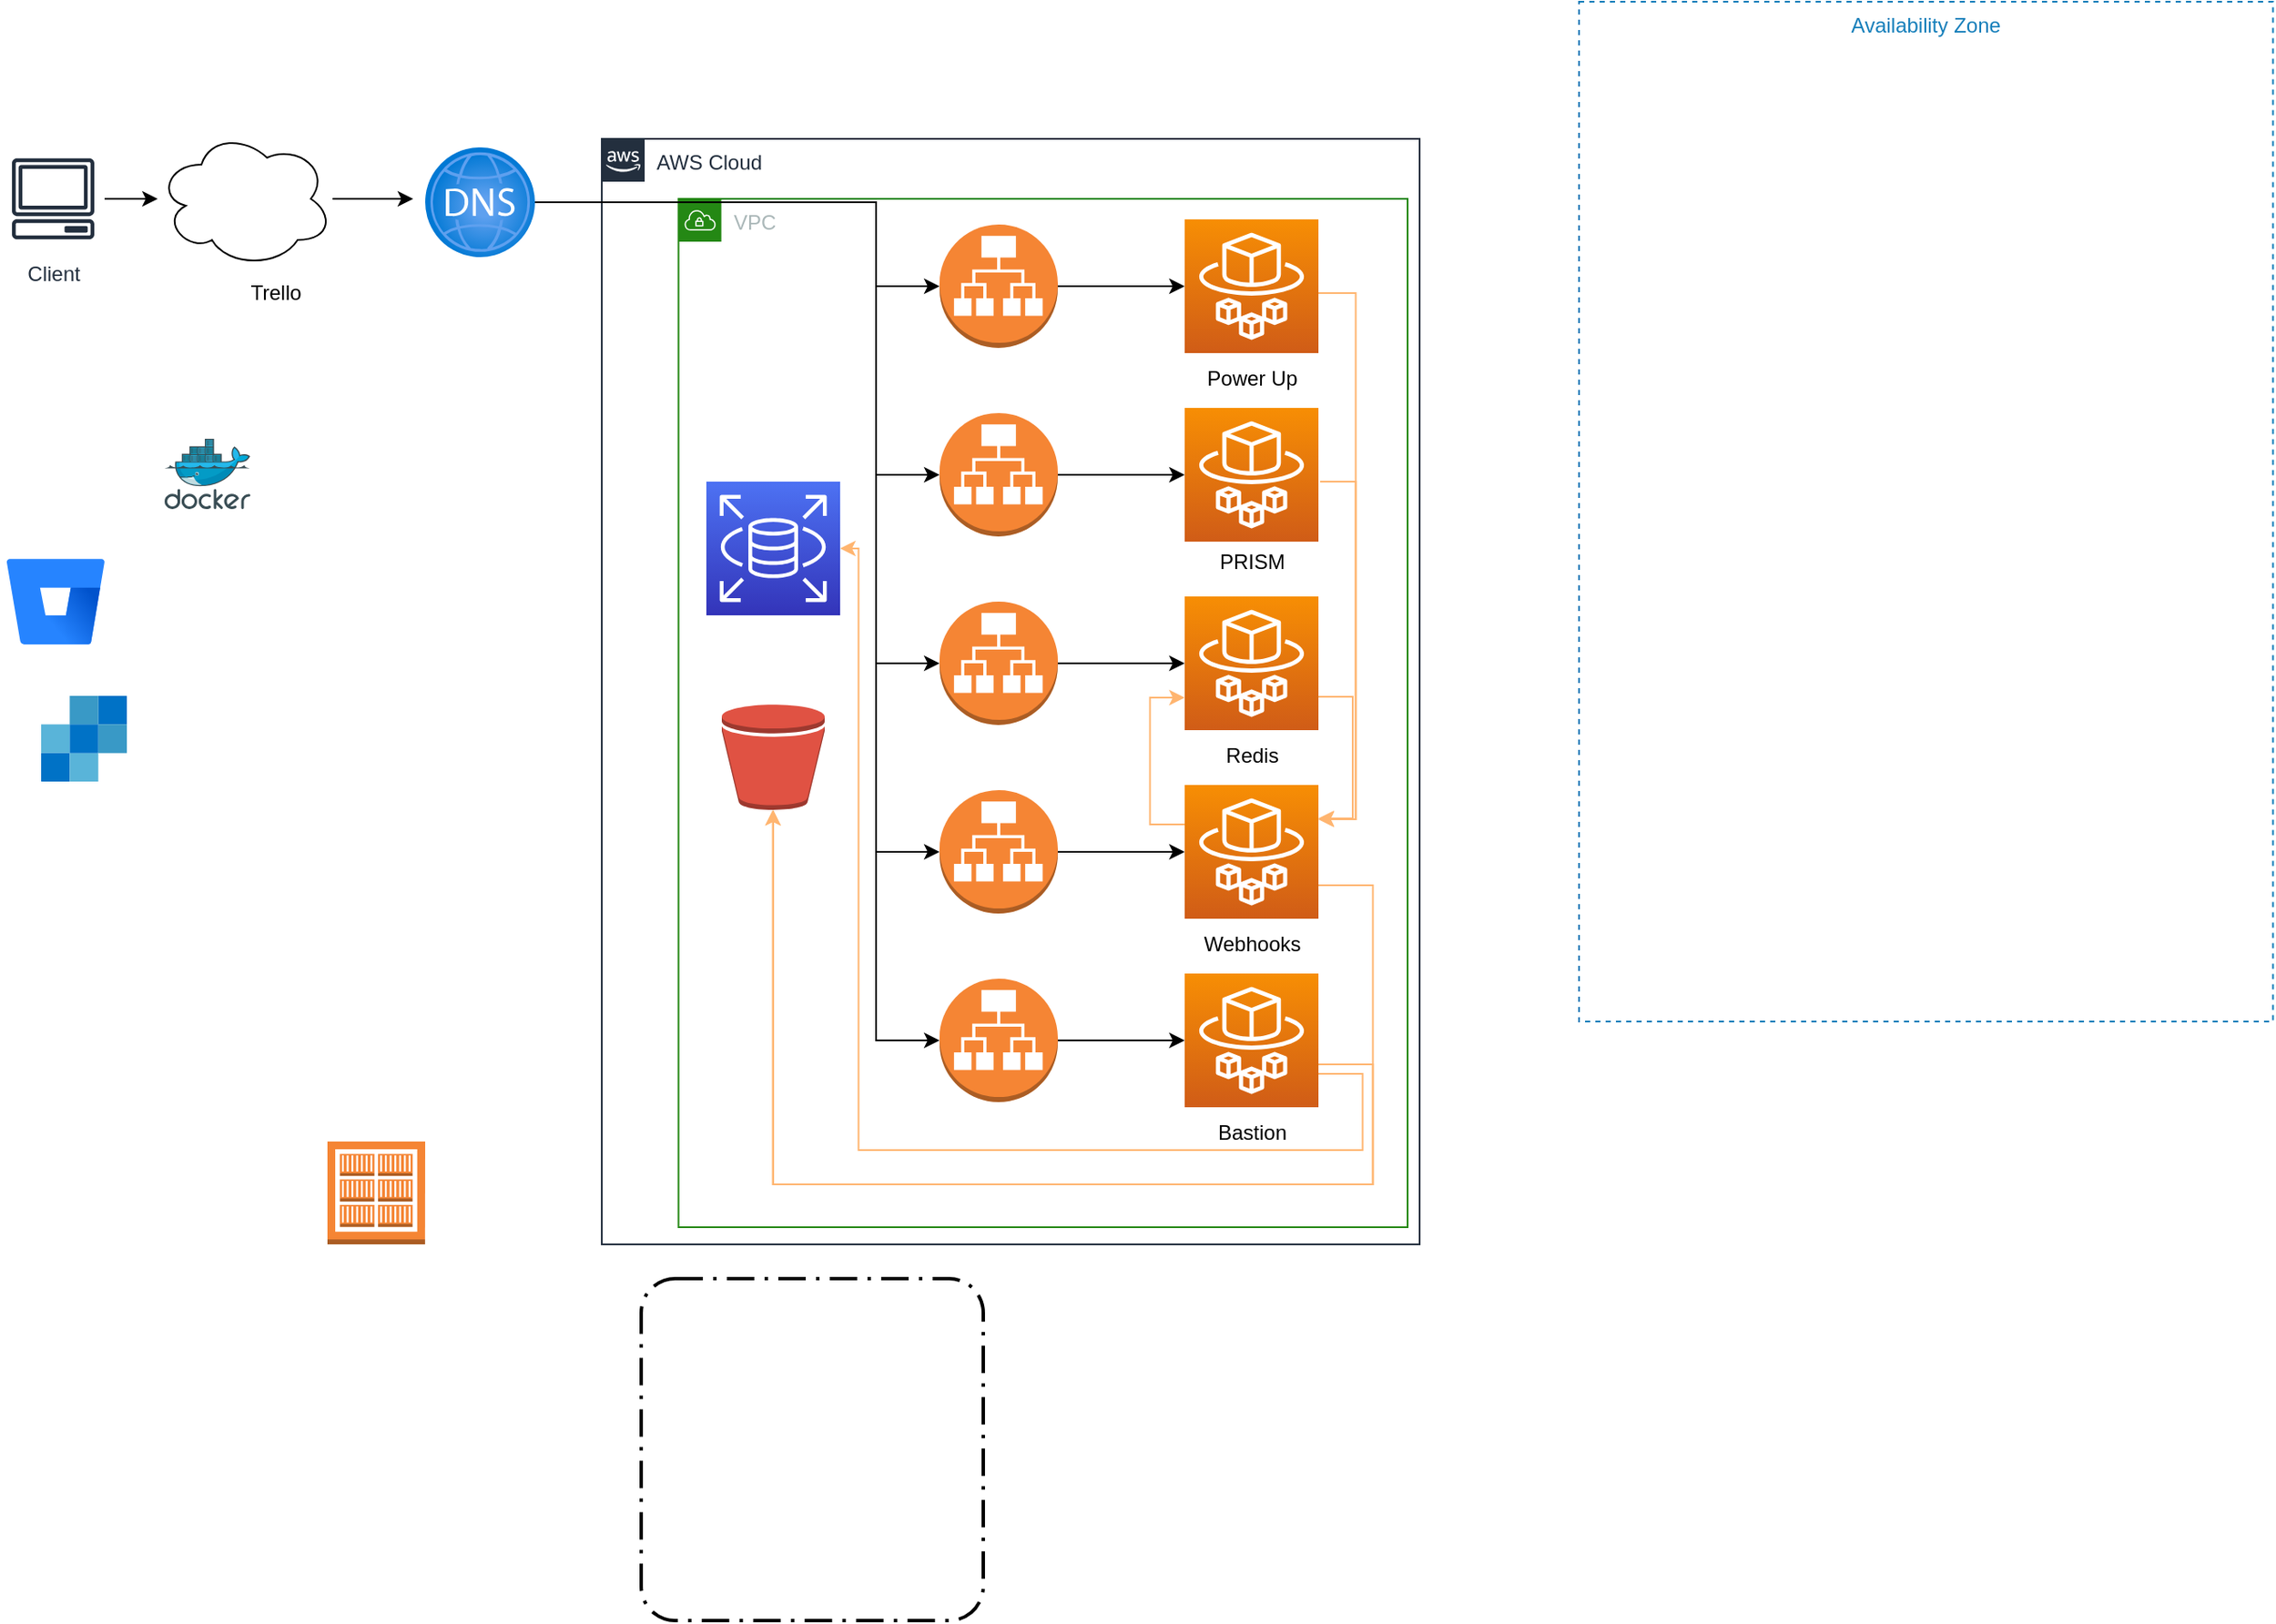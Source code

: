 <mxfile version="20.7.3" type="github">
  <diagram id="urTWICyJ32s46pe6_w5w" name="Page-1">
    <mxGraphModel dx="1430" dy="1863" grid="1" gridSize="10" guides="1" tooltips="1" connect="1" arrows="1" fold="1" page="1" pageScale="1" pageWidth="850" pageHeight="1100" math="0" shadow="0">
      <root>
        <mxCell id="0" />
        <mxCell id="1" parent="0" />
        <mxCell id="LYvefTR0ZhCz4yNLu3Uy-5" style="edgeStyle=orthogonalEdgeStyle;rounded=0;orthogonalLoop=1;jettySize=auto;html=1;" edge="1" parent="1" source="ZAxf61MUc5lf0A0-14Nk-15">
          <mxGeometry relative="1" as="geometry">
            <mxPoint x="240" y="65" as="targetPoint" />
          </mxGeometry>
        </mxCell>
        <mxCell id="ZAxf61MUc5lf0A0-14Nk-15" value="" style="ellipse;shape=cloud;whiteSpace=wrap;html=1;" parent="1" vertex="1">
          <mxGeometry x="91" y="25" width="102" height="80" as="geometry" />
        </mxCell>
        <mxCell id="ZAxf61MUc5lf0A0-14Nk-1" value="" style="sketch=0;aspect=fixed;html=1;points=[];align=center;image;fontSize=12;image=img/lib/mscae/Docker.svg;" parent="1" vertex="1">
          <mxGeometry x="95" y="205" width="50" height="41" as="geometry" />
        </mxCell>
        <mxCell id="LYvefTR0ZhCz4yNLu3Uy-4" style="edgeStyle=orthogonalEdgeStyle;rounded=0;orthogonalLoop=1;jettySize=auto;html=1;" edge="1" parent="1" source="ZAxf61MUc5lf0A0-14Nk-2" target="ZAxf61MUc5lf0A0-14Nk-15">
          <mxGeometry relative="1" as="geometry" />
        </mxCell>
        <mxCell id="ZAxf61MUc5lf0A0-14Nk-2" value="Client" style="sketch=0;outlineConnect=0;fontColor=#232F3E;gradientColor=none;strokeColor=#232F3E;fillColor=#ffffff;dashed=0;verticalLabelPosition=bottom;verticalAlign=top;align=center;html=1;fontSize=12;fontStyle=0;aspect=fixed;shape=mxgraph.aws4.resourceIcon;resIcon=mxgraph.aws4.client;" parent="1" vertex="1">
          <mxGeometry y="35" width="60" height="60" as="geometry" />
        </mxCell>
        <mxCell id="ZAxf61MUc5lf0A0-14Nk-3" value="" style="shape=image;html=1;verticalAlign=top;verticalLabelPosition=bottom;labelBackgroundColor=#ffffff;imageAspect=0;aspect=fixed;image=https://cdn4.iconfinder.com/data/icons/socialcones/508/Trello-128.png" parent="1" vertex="1">
          <mxGeometry x="139" y="44" width="42" height="42" as="geometry" />
        </mxCell>
        <mxCell id="ZAxf61MUc5lf0A0-14Nk-4" value="" style="sketch=0;aspect=fixed;html=1;points=[];align=center;image;fontSize=12;image=img/lib/mscae/SendGrid_Accounts.svg;" parent="1" vertex="1">
          <mxGeometry x="23" y="355" width="50" height="50" as="geometry" />
        </mxCell>
        <mxCell id="ZAxf61MUc5lf0A0-14Nk-6" value="AWS Cloud" style="points=[[0,0],[0.25,0],[0.5,0],[0.75,0],[1,0],[1,0.25],[1,0.5],[1,0.75],[1,1],[0.75,1],[0.5,1],[0.25,1],[0,1],[0,0.75],[0,0.5],[0,0.25]];outlineConnect=0;gradientColor=none;html=1;whiteSpace=wrap;fontSize=12;fontStyle=0;container=1;pointerEvents=0;collapsible=0;recursiveResize=0;shape=mxgraph.aws4.group;grIcon=mxgraph.aws4.group_aws_cloud_alt;strokeColor=#232F3E;fillColor=none;verticalAlign=top;align=left;spacingLeft=30;fontColor=#232F3E;dashed=0;" parent="1" vertex="1">
          <mxGeometry x="350" y="30" width="477" height="645" as="geometry" />
        </mxCell>
        <mxCell id="ZAxf61MUc5lf0A0-14Nk-7" value="VPC" style="points=[[0,0],[0.25,0],[0.5,0],[0.75,0],[1,0],[1,0.25],[1,0.5],[1,0.75],[1,1],[0.75,1],[0.5,1],[0.25,1],[0,1],[0,0.75],[0,0.5],[0,0.25]];outlineConnect=0;gradientColor=none;html=1;whiteSpace=wrap;fontSize=12;fontStyle=0;container=1;pointerEvents=0;collapsible=0;recursiveResize=0;shape=mxgraph.aws4.group;grIcon=mxgraph.aws4.group_vpc;strokeColor=#248814;fillColor=none;verticalAlign=top;align=left;spacingLeft=30;fontColor=#AAB7B8;dashed=0;" parent="ZAxf61MUc5lf0A0-14Nk-6" vertex="1">
          <mxGeometry x="44.75" y="35" width="425.25" height="600" as="geometry" />
        </mxCell>
        <mxCell id="LYvefTR0ZhCz4yNLu3Uy-21" style="edgeStyle=orthogonalEdgeStyle;rounded=0;orthogonalLoop=1;jettySize=auto;html=1;entryX=0;entryY=0.5;entryDx=0;entryDy=0;entryPerimeter=0;" edge="1" parent="ZAxf61MUc5lf0A0-14Nk-7" source="ZAxf61MUc5lf0A0-14Nk-10" target="LYvefTR0ZhCz4yNLu3Uy-10">
          <mxGeometry relative="1" as="geometry" />
        </mxCell>
        <mxCell id="ZAxf61MUc5lf0A0-14Nk-10" value="" style="outlineConnect=0;dashed=0;verticalLabelPosition=bottom;verticalAlign=top;align=center;html=1;shape=mxgraph.aws3.application_load_balancer;fillColor=#F58534;gradientColor=none;" parent="ZAxf61MUc5lf0A0-14Nk-7" vertex="1">
          <mxGeometry x="152.25" y="15" width="69" height="72" as="geometry" />
        </mxCell>
        <mxCell id="LYvefTR0ZhCz4yNLu3Uy-34" style="edgeStyle=orthogonalEdgeStyle;rounded=0;orthogonalLoop=1;jettySize=auto;html=1;strokeColor=#FFB570;exitX=1;exitY=0.75;exitDx=0;exitDy=0;exitPerimeter=0;entryX=1;entryY=0.25;entryDx=0;entryDy=0;entryPerimeter=0;" edge="1" parent="ZAxf61MUc5lf0A0-14Nk-7" source="ZAxf61MUc5lf0A0-14Nk-11" target="LYvefTR0ZhCz4yNLu3Uy-13">
          <mxGeometry relative="1" as="geometry" />
        </mxCell>
        <mxCell id="ZAxf61MUc5lf0A0-14Nk-11" value="" style="sketch=0;points=[[0,0,0],[0.25,0,0],[0.5,0,0],[0.75,0,0],[1,0,0],[0,1,0],[0.25,1,0],[0.5,1,0],[0.75,1,0],[1,1,0],[0,0.25,0],[0,0.5,0],[0,0.75,0],[1,0.25,0],[1,0.5,0],[1,0.75,0]];outlineConnect=0;fontColor=#232F3E;gradientColor=#F78E04;gradientDirection=north;fillColor=#D05C17;strokeColor=#ffffff;dashed=0;verticalLabelPosition=bottom;verticalAlign=top;align=center;html=1;fontSize=12;fontStyle=0;aspect=fixed;shape=mxgraph.aws4.resourceIcon;resIcon=mxgraph.aws4.fargate;" parent="ZAxf61MUc5lf0A0-14Nk-7" vertex="1">
          <mxGeometry x="295.25" y="232" width="78" height="78" as="geometry" />
        </mxCell>
        <mxCell id="LYvefTR0ZhCz4yNLu3Uy-22" style="edgeStyle=orthogonalEdgeStyle;rounded=0;orthogonalLoop=1;jettySize=auto;html=1;" edge="1" parent="ZAxf61MUc5lf0A0-14Nk-7" source="LYvefTR0ZhCz4yNLu3Uy-6" target="LYvefTR0ZhCz4yNLu3Uy-11">
          <mxGeometry relative="1" as="geometry" />
        </mxCell>
        <mxCell id="LYvefTR0ZhCz4yNLu3Uy-6" value="" style="outlineConnect=0;dashed=0;verticalLabelPosition=bottom;verticalAlign=top;align=center;html=1;shape=mxgraph.aws3.application_load_balancer;fillColor=#F58534;gradientColor=none;" vertex="1" parent="ZAxf61MUc5lf0A0-14Nk-7">
          <mxGeometry x="152.25" y="125" width="69" height="72" as="geometry" />
        </mxCell>
        <mxCell id="LYvefTR0ZhCz4yNLu3Uy-25" style="edgeStyle=orthogonalEdgeStyle;rounded=0;orthogonalLoop=1;jettySize=auto;html=1;" edge="1" parent="ZAxf61MUc5lf0A0-14Nk-7" source="LYvefTR0ZhCz4yNLu3Uy-7" target="LYvefTR0ZhCz4yNLu3Uy-12">
          <mxGeometry relative="1" as="geometry" />
        </mxCell>
        <mxCell id="LYvefTR0ZhCz4yNLu3Uy-7" value="" style="outlineConnect=0;dashed=0;verticalLabelPosition=bottom;verticalAlign=top;align=center;html=1;shape=mxgraph.aws3.application_load_balancer;fillColor=#F58534;gradientColor=none;" vertex="1" parent="ZAxf61MUc5lf0A0-14Nk-7">
          <mxGeometry x="152.25" y="455" width="69" height="72" as="geometry" />
        </mxCell>
        <mxCell id="LYvefTR0ZhCz4yNLu3Uy-23" style="edgeStyle=orthogonalEdgeStyle;rounded=0;orthogonalLoop=1;jettySize=auto;html=1;" edge="1" parent="ZAxf61MUc5lf0A0-14Nk-7" source="LYvefTR0ZhCz4yNLu3Uy-8" target="ZAxf61MUc5lf0A0-14Nk-11">
          <mxGeometry relative="1" as="geometry" />
        </mxCell>
        <mxCell id="LYvefTR0ZhCz4yNLu3Uy-8" value="" style="outlineConnect=0;dashed=0;verticalLabelPosition=bottom;verticalAlign=top;align=center;html=1;shape=mxgraph.aws3.application_load_balancer;fillColor=#F58534;gradientColor=none;" vertex="1" parent="ZAxf61MUc5lf0A0-14Nk-7">
          <mxGeometry x="152.25" y="235" width="69" height="72" as="geometry" />
        </mxCell>
        <mxCell id="LYvefTR0ZhCz4yNLu3Uy-24" style="edgeStyle=orthogonalEdgeStyle;rounded=0;orthogonalLoop=1;jettySize=auto;html=1;" edge="1" parent="ZAxf61MUc5lf0A0-14Nk-7" source="LYvefTR0ZhCz4yNLu3Uy-9" target="LYvefTR0ZhCz4yNLu3Uy-13">
          <mxGeometry relative="1" as="geometry" />
        </mxCell>
        <mxCell id="LYvefTR0ZhCz4yNLu3Uy-9" value="" style="outlineConnect=0;dashed=0;verticalLabelPosition=bottom;verticalAlign=top;align=center;html=1;shape=mxgraph.aws3.application_load_balancer;fillColor=#F58534;gradientColor=none;" vertex="1" parent="ZAxf61MUc5lf0A0-14Nk-7">
          <mxGeometry x="152.25" y="345" width="69" height="72" as="geometry" />
        </mxCell>
        <mxCell id="LYvefTR0ZhCz4yNLu3Uy-32" style="edgeStyle=orthogonalEdgeStyle;rounded=0;orthogonalLoop=1;jettySize=auto;html=1;strokeColor=#FFB570;entryX=1;entryY=0.25;entryDx=0;entryDy=0;entryPerimeter=0;" edge="1" parent="ZAxf61MUc5lf0A0-14Nk-7" source="LYvefTR0ZhCz4yNLu3Uy-10" target="LYvefTR0ZhCz4yNLu3Uy-13">
          <mxGeometry relative="1" as="geometry">
            <mxPoint x="373.25" y="255" as="targetPoint" />
            <Array as="points">
              <mxPoint x="395" y="55" />
              <mxPoint x="395" y="362" />
              <mxPoint x="373" y="362" />
            </Array>
          </mxGeometry>
        </mxCell>
        <mxCell id="LYvefTR0ZhCz4yNLu3Uy-10" value="" style="sketch=0;points=[[0,0,0],[0.25,0,0],[0.5,0,0],[0.75,0,0],[1,0,0],[0,1,0],[0.25,1,0],[0.5,1,0],[0.75,1,0],[1,1,0],[0,0.25,0],[0,0.5,0],[0,0.75,0],[1,0.25,0],[1,0.5,0],[1,0.75,0]];outlineConnect=0;fontColor=#232F3E;gradientColor=#F78E04;gradientDirection=north;fillColor=#D05C17;strokeColor=#ffffff;dashed=0;verticalLabelPosition=bottom;verticalAlign=top;align=center;html=1;fontSize=12;fontStyle=0;aspect=fixed;shape=mxgraph.aws4.resourceIcon;resIcon=mxgraph.aws4.fargate;" vertex="1" parent="ZAxf61MUc5lf0A0-14Nk-7">
          <mxGeometry x="295.25" y="12" width="78" height="78" as="geometry" />
        </mxCell>
        <mxCell id="LYvefTR0ZhCz4yNLu3Uy-33" style="edgeStyle=orthogonalEdgeStyle;rounded=0;orthogonalLoop=1;jettySize=auto;html=1;entryX=1;entryY=0.25;entryDx=0;entryDy=0;entryPerimeter=0;exitX=1;exitY=0.5;exitDx=0;exitDy=0;exitPerimeter=0;strokeColor=#FFB570;" edge="1" parent="ZAxf61MUc5lf0A0-14Nk-7" target="LYvefTR0ZhCz4yNLu3Uy-13">
          <mxGeometry relative="1" as="geometry">
            <mxPoint x="374.25" y="165" as="sourcePoint" />
            <mxPoint x="374.25" y="255.5" as="targetPoint" />
            <Array as="points">
              <mxPoint x="395" y="165" />
              <mxPoint x="395" y="362" />
              <mxPoint x="373" y="362" />
            </Array>
          </mxGeometry>
        </mxCell>
        <mxCell id="LYvefTR0ZhCz4yNLu3Uy-11" value="" style="sketch=0;points=[[0,0,0],[0.25,0,0],[0.5,0,0],[0.75,0,0],[1,0,0],[0,1,0],[0.25,1,0],[0.5,1,0],[0.75,1,0],[1,1,0],[0,0.25,0],[0,0.5,0],[0,0.75,0],[1,0.25,0],[1,0.5,0],[1,0.75,0]];outlineConnect=0;fontColor=#232F3E;gradientColor=#F78E04;gradientDirection=north;fillColor=#D05C17;strokeColor=#ffffff;dashed=0;verticalLabelPosition=bottom;verticalAlign=top;align=center;html=1;fontSize=12;fontStyle=0;aspect=fixed;shape=mxgraph.aws4.resourceIcon;resIcon=mxgraph.aws4.fargate;" vertex="1" parent="ZAxf61MUc5lf0A0-14Nk-7">
          <mxGeometry x="295.25" y="122" width="78" height="78" as="geometry" />
        </mxCell>
        <mxCell id="LYvefTR0ZhCz4yNLu3Uy-36" style="edgeStyle=orthogonalEdgeStyle;rounded=0;orthogonalLoop=1;jettySize=auto;html=1;exitX=1;exitY=0.75;exitDx=0;exitDy=0;exitPerimeter=0;strokeColor=#FFB570;" edge="1" parent="ZAxf61MUc5lf0A0-14Nk-7" source="LYvefTR0ZhCz4yNLu3Uy-12" target="ZAxf61MUc5lf0A0-14Nk-12">
          <mxGeometry relative="1" as="geometry">
            <Array as="points">
              <mxPoint x="399" y="511" />
              <mxPoint x="399" y="555" />
              <mxPoint x="105" y="555" />
              <mxPoint x="105" y="204" />
            </Array>
          </mxGeometry>
        </mxCell>
        <mxCell id="LYvefTR0ZhCz4yNLu3Uy-38" style="edgeStyle=orthogonalEdgeStyle;rounded=0;orthogonalLoop=1;jettySize=auto;html=1;strokeColor=#FFB570;" edge="1" parent="ZAxf61MUc5lf0A0-14Nk-7" source="LYvefTR0ZhCz4yNLu3Uy-12" target="ZAxf61MUc5lf0A0-14Nk-13">
          <mxGeometry relative="1" as="geometry">
            <Array as="points">
              <mxPoint x="405" y="505" />
              <mxPoint x="405" y="575" />
              <mxPoint x="55" y="575" />
            </Array>
          </mxGeometry>
        </mxCell>
        <mxCell id="LYvefTR0ZhCz4yNLu3Uy-12" value="" style="sketch=0;points=[[0,0,0],[0.25,0,0],[0.5,0,0],[0.75,0,0],[1,0,0],[0,1,0],[0.25,1,0],[0.5,1,0],[0.75,1,0],[1,1,0],[0,0.25,0],[0,0.5,0],[0,0.75,0],[1,0.25,0],[1,0.5,0],[1,0.75,0]];outlineConnect=0;fontColor=#232F3E;gradientColor=#F78E04;gradientDirection=north;fillColor=#D05C17;strokeColor=#ffffff;dashed=0;verticalLabelPosition=bottom;verticalAlign=top;align=center;html=1;fontSize=12;fontStyle=0;aspect=fixed;shape=mxgraph.aws4.resourceIcon;resIcon=mxgraph.aws4.fargate;" vertex="1" parent="ZAxf61MUc5lf0A0-14Nk-7">
          <mxGeometry x="295.25" y="452" width="78" height="78" as="geometry" />
        </mxCell>
        <mxCell id="LYvefTR0ZhCz4yNLu3Uy-35" style="edgeStyle=orthogonalEdgeStyle;rounded=0;orthogonalLoop=1;jettySize=auto;html=1;exitX=1;exitY=0.75;exitDx=0;exitDy=0;exitPerimeter=0;entryX=0.5;entryY=1;entryDx=0;entryDy=0;entryPerimeter=0;strokeColor=#FFB570;" edge="1" parent="ZAxf61MUc5lf0A0-14Nk-7" source="LYvefTR0ZhCz4yNLu3Uy-13" target="ZAxf61MUc5lf0A0-14Nk-13">
          <mxGeometry relative="1" as="geometry">
            <Array as="points">
              <mxPoint x="405" y="400" />
              <mxPoint x="405" y="575" />
              <mxPoint x="55" y="575" />
            </Array>
          </mxGeometry>
        </mxCell>
        <mxCell id="LYvefTR0ZhCz4yNLu3Uy-40" style="edgeStyle=orthogonalEdgeStyle;rounded=0;orthogonalLoop=1;jettySize=auto;html=1;entryX=0;entryY=0.75;entryDx=0;entryDy=0;entryPerimeter=0;strokeColor=#FFB570;" edge="1" parent="ZAxf61MUc5lf0A0-14Nk-7" source="LYvefTR0ZhCz4yNLu3Uy-13" target="ZAxf61MUc5lf0A0-14Nk-11">
          <mxGeometry relative="1" as="geometry">
            <Array as="points">
              <mxPoint x="275" y="365" />
              <mxPoint x="275" y="291" />
              <mxPoint x="295" y="291" />
            </Array>
          </mxGeometry>
        </mxCell>
        <mxCell id="LYvefTR0ZhCz4yNLu3Uy-13" value="" style="sketch=0;points=[[0,0,0],[0.25,0,0],[0.5,0,0],[0.75,0,0],[1,0,0],[0,1,0],[0.25,1,0],[0.5,1,0],[0.75,1,0],[1,1,0],[0,0.25,0],[0,0.5,0],[0,0.75,0],[1,0.25,0],[1,0.5,0],[1,0.75,0]];outlineConnect=0;fontColor=#232F3E;gradientColor=#F78E04;gradientDirection=north;fillColor=#D05C17;strokeColor=#ffffff;dashed=0;verticalLabelPosition=bottom;verticalAlign=top;align=center;html=1;fontSize=12;fontStyle=0;aspect=fixed;shape=mxgraph.aws4.resourceIcon;resIcon=mxgraph.aws4.fargate;" vertex="1" parent="ZAxf61MUc5lf0A0-14Nk-7">
          <mxGeometry x="295.25" y="342" width="78" height="78" as="geometry" />
        </mxCell>
        <mxCell id="ZAxf61MUc5lf0A0-14Nk-13" value="" style="outlineConnect=0;dashed=0;verticalLabelPosition=bottom;verticalAlign=top;align=center;html=1;shape=mxgraph.aws3.bucket;fillColor=#E05243;gradientColor=none;" parent="ZAxf61MUc5lf0A0-14Nk-7" vertex="1">
          <mxGeometry x="25.25" y="295" width="60" height="61.5" as="geometry" />
        </mxCell>
        <mxCell id="ZAxf61MUc5lf0A0-14Nk-12" value="" style="sketch=0;points=[[0,0,0],[0.25,0,0],[0.5,0,0],[0.75,0,0],[1,0,0],[0,1,0],[0.25,1,0],[0.5,1,0],[0.75,1,0],[1,1,0],[0,0.25,0],[0,0.5,0],[0,0.75,0],[1,0.25,0],[1,0.5,0],[1,0.75,0]];outlineConnect=0;fontColor=#232F3E;gradientColor=#4D72F3;gradientDirection=north;fillColor=#3334B9;strokeColor=#ffffff;dashed=0;verticalLabelPosition=bottom;verticalAlign=top;align=center;html=1;fontSize=12;fontStyle=0;aspect=fixed;shape=mxgraph.aws4.resourceIcon;resIcon=mxgraph.aws4.rds;" parent="ZAxf61MUc5lf0A0-14Nk-7" vertex="1">
          <mxGeometry x="16.25" y="165" width="78" height="78" as="geometry" />
        </mxCell>
        <mxCell id="LYvefTR0ZhCz4yNLu3Uy-26" value="&lt;div&gt;PRISM&lt;/div&gt;" style="text;html=1;align=center;verticalAlign=middle;resizable=0;points=[];autosize=1;strokeColor=none;fillColor=none;" vertex="1" parent="ZAxf61MUc5lf0A0-14Nk-7">
          <mxGeometry x="304.25" y="197" width="60" height="30" as="geometry" />
        </mxCell>
        <mxCell id="LYvefTR0ZhCz4yNLu3Uy-27" value="&lt;div&gt;Power Up&lt;/div&gt;" style="text;html=1;align=center;verticalAlign=middle;resizable=0;points=[];autosize=1;strokeColor=none;fillColor=none;" vertex="1" parent="ZAxf61MUc5lf0A0-14Nk-7">
          <mxGeometry x="294.25" y="90" width="80" height="30" as="geometry" />
        </mxCell>
        <mxCell id="LYvefTR0ZhCz4yNLu3Uy-29" value="&lt;div&gt;Webhooks&lt;/div&gt;" style="text;html=1;align=center;verticalAlign=middle;resizable=0;points=[];autosize=1;strokeColor=none;fillColor=none;" vertex="1" parent="ZAxf61MUc5lf0A0-14Nk-7">
          <mxGeometry x="294.25" y="420" width="80" height="30" as="geometry" />
        </mxCell>
        <mxCell id="LYvefTR0ZhCz4yNLu3Uy-30" value="Bastion" style="text;html=1;align=center;verticalAlign=middle;resizable=0;points=[];autosize=1;strokeColor=none;fillColor=none;" vertex="1" parent="ZAxf61MUc5lf0A0-14Nk-7">
          <mxGeometry x="299.25" y="530" width="70" height="30" as="geometry" />
        </mxCell>
        <mxCell id="LYvefTR0ZhCz4yNLu3Uy-28" value="&lt;div&gt;Redis&lt;/div&gt;" style="text;html=1;align=center;verticalAlign=middle;resizable=0;points=[];autosize=1;strokeColor=none;fillColor=none;" vertex="1" parent="ZAxf61MUc5lf0A0-14Nk-7">
          <mxGeometry x="304.25" y="310" width="60" height="30" as="geometry" />
        </mxCell>
        <mxCell id="ZAxf61MUc5lf0A0-14Nk-9" value="" style="rounded=1;arcSize=10;dashed=1;fillColor=none;gradientColor=none;dashPattern=8 3 1 3;strokeWidth=2;" parent="1" vertex="1">
          <mxGeometry x="373" y="695" width="199.5" height="199.5" as="geometry" />
        </mxCell>
        <mxCell id="ZAxf61MUc5lf0A0-14Nk-14" value="" style="outlineConnect=0;dashed=0;verticalLabelPosition=bottom;verticalAlign=top;align=center;html=1;shape=mxgraph.aws3.ecr_registry;fillColor=#F58534;gradientColor=none;" parent="1" vertex="1">
          <mxGeometry x="190" y="615" width="57" height="60" as="geometry" />
        </mxCell>
        <mxCell id="ZAxf61MUc5lf0A0-14Nk-16" value="Trello" style="text;html=1;strokeColor=none;fillColor=none;align=center;verticalAlign=middle;whiteSpace=wrap;rounded=0;" parent="1" vertex="1">
          <mxGeometry x="130" y="105" width="60" height="30" as="geometry" />
        </mxCell>
        <mxCell id="ZAxf61MUc5lf0A0-14Nk-17" value="" style="image;image=img/lib/atlassian/Bitbucket_Logo.svg;" parent="1" vertex="1">
          <mxGeometry x="3" y="275" width="57" height="50" as="geometry" />
        </mxCell>
        <mxCell id="LYvefTR0ZhCz4yNLu3Uy-16" style="edgeStyle=orthogonalEdgeStyle;rounded=0;orthogonalLoop=1;jettySize=auto;html=1;" edge="1" parent="1" source="LYvefTR0ZhCz4yNLu3Uy-14" target="ZAxf61MUc5lf0A0-14Nk-10">
          <mxGeometry relative="1" as="geometry">
            <Array as="points">
              <mxPoint x="510" y="67" />
              <mxPoint x="510" y="116" />
            </Array>
          </mxGeometry>
        </mxCell>
        <mxCell id="LYvefTR0ZhCz4yNLu3Uy-17" style="edgeStyle=orthogonalEdgeStyle;rounded=0;orthogonalLoop=1;jettySize=auto;html=1;entryX=0;entryY=0.5;entryDx=0;entryDy=0;entryPerimeter=0;" edge="1" parent="1" source="LYvefTR0ZhCz4yNLu3Uy-14" target="LYvefTR0ZhCz4yNLu3Uy-6">
          <mxGeometry relative="1" as="geometry">
            <Array as="points">
              <mxPoint x="510" y="67" />
              <mxPoint x="510" y="226" />
            </Array>
          </mxGeometry>
        </mxCell>
        <mxCell id="LYvefTR0ZhCz4yNLu3Uy-18" style="edgeStyle=orthogonalEdgeStyle;rounded=0;orthogonalLoop=1;jettySize=auto;html=1;entryX=0;entryY=0.5;entryDx=0;entryDy=0;entryPerimeter=0;" edge="1" parent="1" source="LYvefTR0ZhCz4yNLu3Uy-14" target="LYvefTR0ZhCz4yNLu3Uy-8">
          <mxGeometry relative="1" as="geometry">
            <Array as="points">
              <mxPoint x="510" y="67" />
              <mxPoint x="510" y="336" />
            </Array>
          </mxGeometry>
        </mxCell>
        <mxCell id="LYvefTR0ZhCz4yNLu3Uy-19" style="edgeStyle=orthogonalEdgeStyle;rounded=0;orthogonalLoop=1;jettySize=auto;html=1;entryX=0;entryY=0.5;entryDx=0;entryDy=0;entryPerimeter=0;" edge="1" parent="1" source="LYvefTR0ZhCz4yNLu3Uy-14" target="LYvefTR0ZhCz4yNLu3Uy-9">
          <mxGeometry relative="1" as="geometry">
            <Array as="points">
              <mxPoint x="510" y="67" />
              <mxPoint x="510" y="446" />
            </Array>
          </mxGeometry>
        </mxCell>
        <mxCell id="LYvefTR0ZhCz4yNLu3Uy-20" style="edgeStyle=orthogonalEdgeStyle;rounded=0;orthogonalLoop=1;jettySize=auto;html=1;entryX=0;entryY=0.5;entryDx=0;entryDy=0;entryPerimeter=0;" edge="1" parent="1" source="LYvefTR0ZhCz4yNLu3Uy-14" target="LYvefTR0ZhCz4yNLu3Uy-7">
          <mxGeometry relative="1" as="geometry">
            <Array as="points">
              <mxPoint x="510" y="67" />
              <mxPoint x="510" y="556" />
            </Array>
          </mxGeometry>
        </mxCell>
        <mxCell id="LYvefTR0ZhCz4yNLu3Uy-14" value="" style="aspect=fixed;html=1;points=[];align=center;image;fontSize=12;image=img/lib/azure2/networking/DNS_Zones.svg;" vertex="1" parent="1">
          <mxGeometry x="247" y="35" width="64" height="64" as="geometry" />
        </mxCell>
        <mxCell id="ZAxf61MUc5lf0A0-14Nk-8" value="Availability Zone" style="fillColor=none;strokeColor=#147EBA;dashed=1;verticalAlign=top;fontStyle=0;fontColor=#147EBA;" parent="1" vertex="1">
          <mxGeometry x="920" y="-50" width="404.75" height="595" as="geometry" />
        </mxCell>
      </root>
    </mxGraphModel>
  </diagram>
</mxfile>
